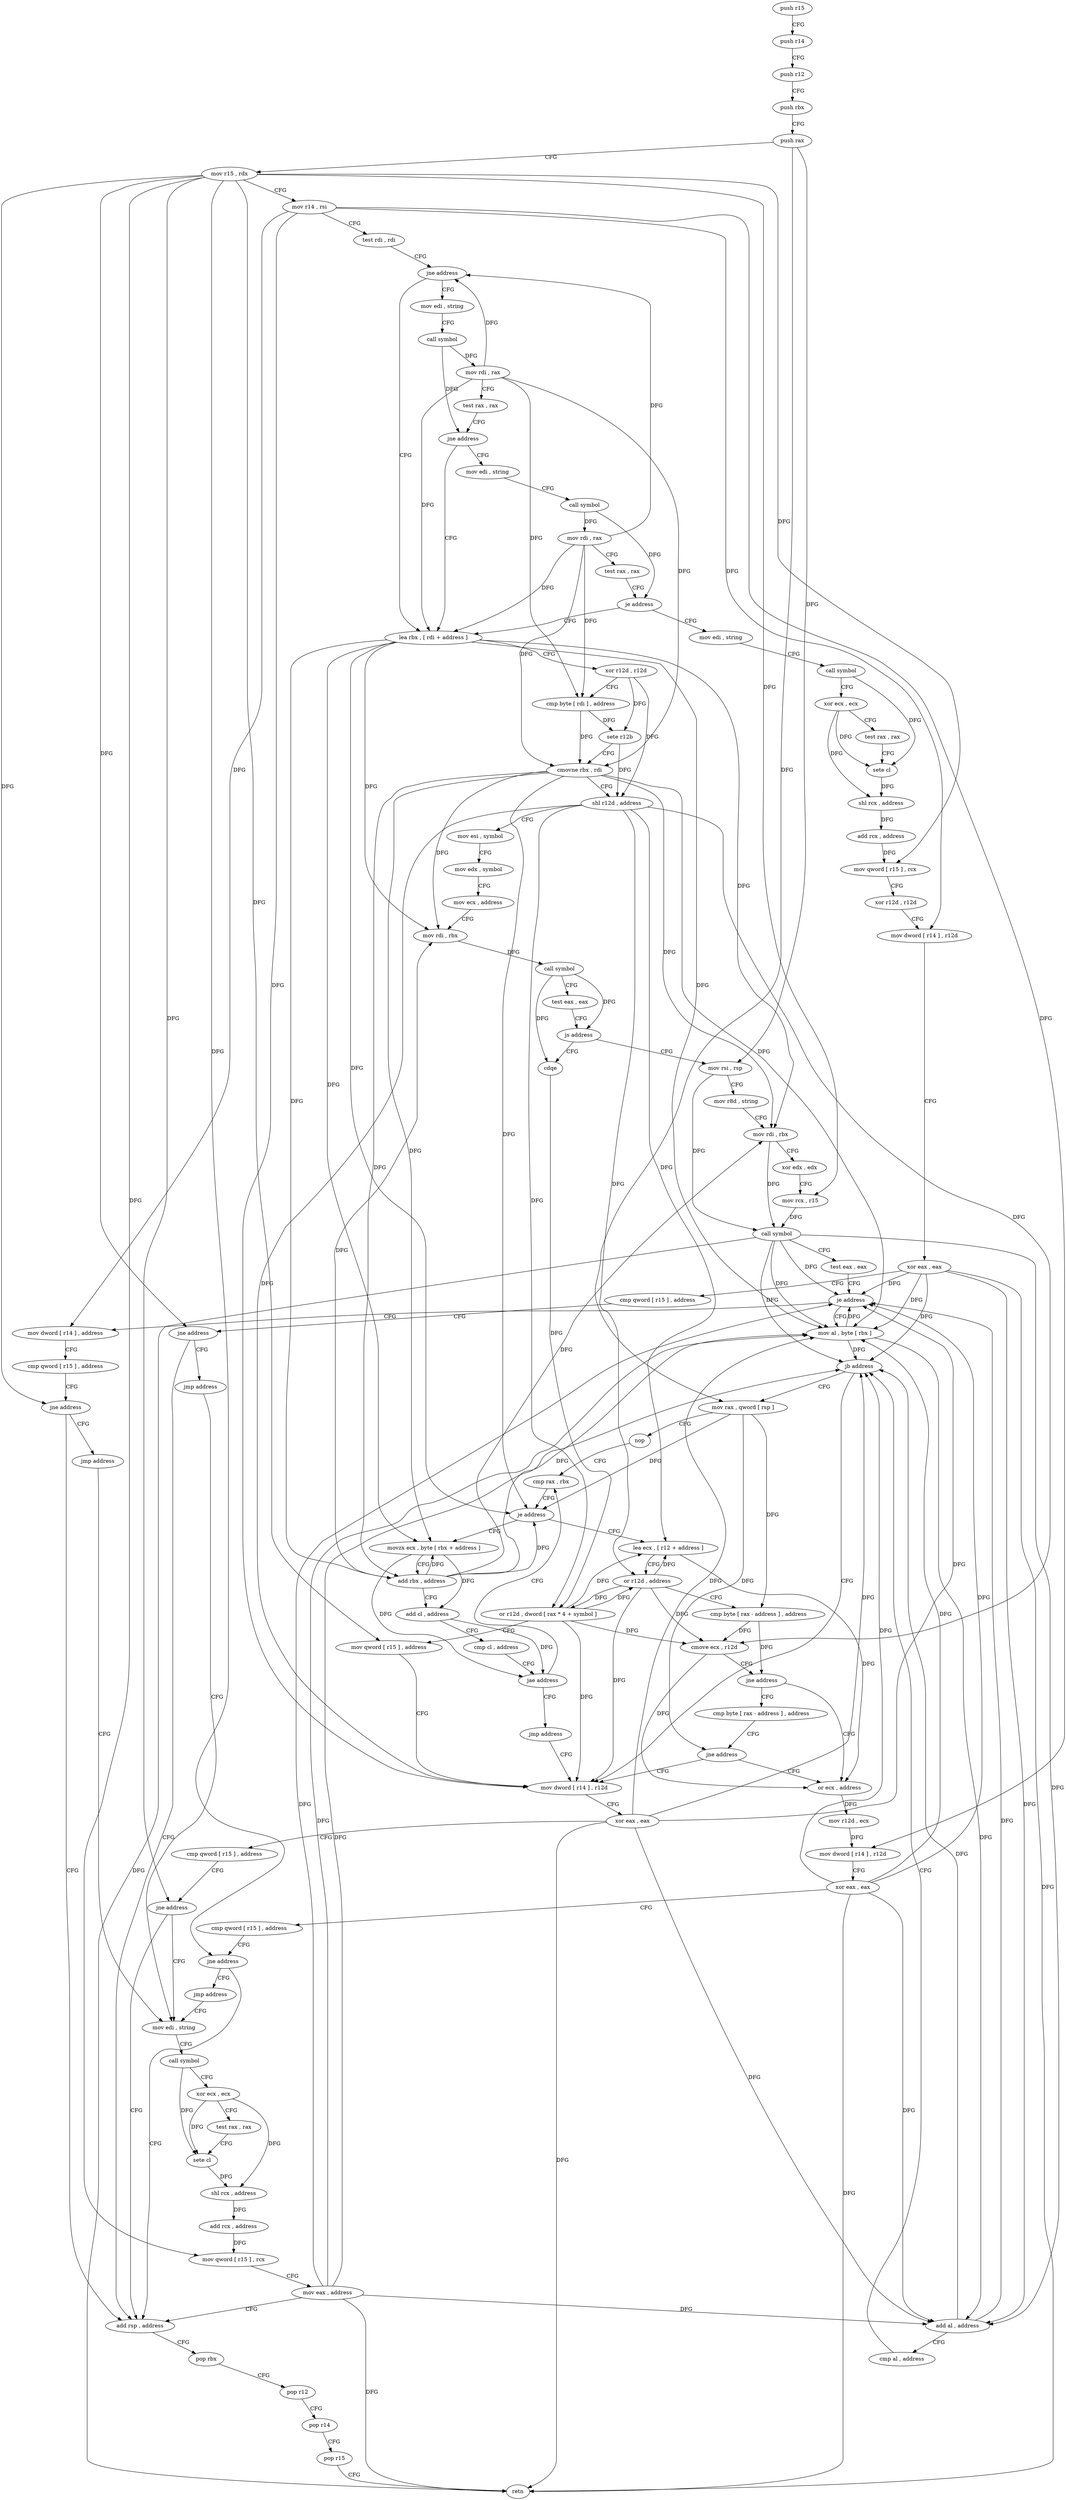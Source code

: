digraph "func" {
"4228624" [label = "push r15" ]
"4228626" [label = "push r14" ]
"4228628" [label = "push r12" ]
"4228630" [label = "push rbx" ]
"4228631" [label = "push rax" ]
"4228632" [label = "mov r15 , rdx" ]
"4228635" [label = "mov r14 , rsi" ]
"4228638" [label = "test rdi , rdi" ]
"4228641" [label = "jne address" ]
"4228683" [label = "lea rbx , [ rdi + address ]" ]
"4228643" [label = "mov edi , string" ]
"4228687" [label = "xor r12d , r12d" ]
"4228690" [label = "cmp byte [ rdi ] , address" ]
"4228693" [label = "sete r12b" ]
"4228697" [label = "cmovne rbx , rdi" ]
"4228701" [label = "shl r12d , address" ]
"4228705" [label = "mov esi , symbol" ]
"4228710" [label = "mov edx , symbol" ]
"4228715" [label = "mov ecx , address" ]
"4228720" [label = "mov rdi , rbx" ]
"4228723" [label = "call symbol" ]
"4228728" [label = "test eax , eax" ]
"4228730" [label = "js address" ]
"4228809" [label = "mov rsi , rsp" ]
"4228732" [label = "cdqe" ]
"4228648" [label = "call symbol" ]
"4228653" [label = "mov rdi , rax" ]
"4228656" [label = "test rax , rax" ]
"4228659" [label = "jne address" ]
"4228661" [label = "mov edi , string" ]
"4228812" [label = "mov r8d , string" ]
"4228818" [label = "mov rdi , rbx" ]
"4228821" [label = "xor edx , edx" ]
"4228823" [label = "mov rcx , r15" ]
"4228826" [label = "call symbol" ]
"4228831" [label = "test eax , eax" ]
"4228833" [label = "je address" ]
"4228850" [label = "mov al , byte [ rbx ]" ]
"4228835" [label = "mov dword [ r14 ] , address" ]
"4228734" [label = "or r12d , dword [ rax * 4 + symbol ]" ]
"4228742" [label = "mov qword [ r15 ] , address" ]
"4228749" [label = "mov dword [ r14 ] , r12d" ]
"4228666" [label = "call symbol" ]
"4228671" [label = "mov rdi , rax" ]
"4228674" [label = "test rax , rax" ]
"4228677" [label = "je address" ]
"4228890" [label = "mov edi , string" ]
"4228852" [label = "add al , address" ]
"4228854" [label = "cmp al , address" ]
"4228856" [label = "jb address" ]
"4228858" [label = "mov rax , qword [ rsp ]" ]
"4228842" [label = "cmp qword [ r15 ] , address" ]
"4228846" [label = "jne address" ]
"4228797" [label = "add rsp , address" ]
"4228848" [label = "jmp address" ]
"4228801" [label = "pop rbx" ]
"4228802" [label = "pop r12" ]
"4228804" [label = "pop r14" ]
"4228806" [label = "pop r15" ]
"4228808" [label = "retn" ]
"4228760" [label = "mov edi , string" ]
"4228765" [label = "call symbol" ]
"4228770" [label = "xor ecx , ecx" ]
"4228772" [label = "test rax , rax" ]
"4228775" [label = "sete cl" ]
"4228778" [label = "shl rcx , address" ]
"4228782" [label = "add rcx , address" ]
"4228789" [label = "mov qword [ r15 ] , rcx" ]
"4228792" [label = "mov eax , address" ]
"4228895" [label = "call symbol" ]
"4228900" [label = "xor ecx , ecx" ]
"4228902" [label = "test rax , rax" ]
"4228905" [label = "sete cl" ]
"4228908" [label = "shl rcx , address" ]
"4228912" [label = "add rcx , address" ]
"4228919" [label = "mov qword [ r15 ] , rcx" ]
"4228922" [label = "xor r12d , r12d" ]
"4228925" [label = "mov dword [ r14 ] , r12d" ]
"4228928" [label = "xor eax , eax" ]
"4228930" [label = "cmp qword [ r15 ] , address" ]
"4228934" [label = "jne address" ]
"4228940" [label = "jmp address" ]
"4228752" [label = "xor eax , eax" ]
"4228754" [label = "cmp qword [ r15 ] , address" ]
"4228758" [label = "jne address" ]
"4228862" [label = "nop" ]
"4228864" [label = "cmp rax , rbx" ]
"4228945" [label = "lea ecx , [ r12 + address ]" ]
"4228953" [label = "or r12d , address" ]
"4228960" [label = "cmp byte [ rax - address ] , address" ]
"4228964" [label = "cmove ecx , r12d" ]
"4228968" [label = "jne address" ]
"4228980" [label = "or ecx , address" ]
"4228970" [label = "cmp byte [ rax - address ] , address" ]
"4228869" [label = "movzx ecx , byte [ rbx + address ]" ]
"4228873" [label = "add rbx , address" ]
"4228877" [label = "add cl , address" ]
"4228880" [label = "cmp cl , address" ]
"4228883" [label = "jae address" ]
"4228885" [label = "jmp address" ]
"4228983" [label = "mov r12d , ecx" ]
"4228986" [label = "mov dword [ r14 ] , r12d" ]
"4228989" [label = "xor eax , eax" ]
"4228991" [label = "cmp qword [ r15 ] , address" ]
"4228995" [label = "jne address" ]
"4229001" [label = "jmp address" ]
"4228974" [label = "jne address" ]
"4228867" [label = "je address" ]
"4228624" -> "4228626" [ label = "CFG" ]
"4228626" -> "4228628" [ label = "CFG" ]
"4228628" -> "4228630" [ label = "CFG" ]
"4228630" -> "4228631" [ label = "CFG" ]
"4228631" -> "4228632" [ label = "CFG" ]
"4228631" -> "4228858" [ label = "DFG" ]
"4228631" -> "4228809" [ label = "DFG" ]
"4228632" -> "4228635" [ label = "CFG" ]
"4228632" -> "4228823" [ label = "DFG" ]
"4228632" -> "4228742" [ label = "DFG" ]
"4228632" -> "4228919" [ label = "DFG" ]
"4228632" -> "4228934" [ label = "DFG" ]
"4228632" -> "4228846" [ label = "DFG" ]
"4228632" -> "4228758" [ label = "DFG" ]
"4228632" -> "4228789" [ label = "DFG" ]
"4228632" -> "4228995" [ label = "DFG" ]
"4228635" -> "4228638" [ label = "CFG" ]
"4228635" -> "4228925" [ label = "DFG" ]
"4228635" -> "4228835" [ label = "DFG" ]
"4228635" -> "4228749" [ label = "DFG" ]
"4228635" -> "4228986" [ label = "DFG" ]
"4228638" -> "4228641" [ label = "CFG" ]
"4228641" -> "4228683" [ label = "CFG" ]
"4228641" -> "4228643" [ label = "CFG" ]
"4228683" -> "4228687" [ label = "CFG" ]
"4228683" -> "4228720" [ label = "DFG" ]
"4228683" -> "4228818" [ label = "DFG" ]
"4228683" -> "4228850" [ label = "DFG" ]
"4228683" -> "4228867" [ label = "DFG" ]
"4228683" -> "4228869" [ label = "DFG" ]
"4228683" -> "4228873" [ label = "DFG" ]
"4228643" -> "4228648" [ label = "CFG" ]
"4228687" -> "4228690" [ label = "CFG" ]
"4228687" -> "4228693" [ label = "DFG" ]
"4228687" -> "4228701" [ label = "DFG" ]
"4228690" -> "4228693" [ label = "DFG" ]
"4228690" -> "4228697" [ label = "DFG" ]
"4228693" -> "4228697" [ label = "CFG" ]
"4228693" -> "4228701" [ label = "DFG" ]
"4228697" -> "4228701" [ label = "CFG" ]
"4228697" -> "4228720" [ label = "DFG" ]
"4228697" -> "4228818" [ label = "DFG" ]
"4228697" -> "4228850" [ label = "DFG" ]
"4228697" -> "4228867" [ label = "DFG" ]
"4228697" -> "4228869" [ label = "DFG" ]
"4228697" -> "4228873" [ label = "DFG" ]
"4228701" -> "4228705" [ label = "CFG" ]
"4228701" -> "4228734" [ label = "DFG" ]
"4228701" -> "4228749" [ label = "DFG" ]
"4228701" -> "4228945" [ label = "DFG" ]
"4228701" -> "4228953" [ label = "DFG" ]
"4228701" -> "4228964" [ label = "DFG" ]
"4228705" -> "4228710" [ label = "CFG" ]
"4228710" -> "4228715" [ label = "CFG" ]
"4228715" -> "4228720" [ label = "CFG" ]
"4228720" -> "4228723" [ label = "DFG" ]
"4228723" -> "4228728" [ label = "CFG" ]
"4228723" -> "4228730" [ label = "DFG" ]
"4228723" -> "4228732" [ label = "DFG" ]
"4228728" -> "4228730" [ label = "CFG" ]
"4228730" -> "4228809" [ label = "CFG" ]
"4228730" -> "4228732" [ label = "CFG" ]
"4228809" -> "4228812" [ label = "CFG" ]
"4228809" -> "4228826" [ label = "DFG" ]
"4228732" -> "4228734" [ label = "DFG" ]
"4228648" -> "4228653" [ label = "DFG" ]
"4228648" -> "4228659" [ label = "DFG" ]
"4228653" -> "4228656" [ label = "CFG" ]
"4228653" -> "4228641" [ label = "DFG" ]
"4228653" -> "4228683" [ label = "DFG" ]
"4228653" -> "4228690" [ label = "DFG" ]
"4228653" -> "4228697" [ label = "DFG" ]
"4228656" -> "4228659" [ label = "CFG" ]
"4228659" -> "4228683" [ label = "CFG" ]
"4228659" -> "4228661" [ label = "CFG" ]
"4228661" -> "4228666" [ label = "CFG" ]
"4228812" -> "4228818" [ label = "CFG" ]
"4228818" -> "4228821" [ label = "CFG" ]
"4228818" -> "4228826" [ label = "DFG" ]
"4228821" -> "4228823" [ label = "CFG" ]
"4228823" -> "4228826" [ label = "DFG" ]
"4228826" -> "4228831" [ label = "CFG" ]
"4228826" -> "4228833" [ label = "DFG" ]
"4228826" -> "4228850" [ label = "DFG" ]
"4228826" -> "4228852" [ label = "DFG" ]
"4228826" -> "4228856" [ label = "DFG" ]
"4228826" -> "4228808" [ label = "DFG" ]
"4228831" -> "4228833" [ label = "CFG" ]
"4228833" -> "4228850" [ label = "CFG" ]
"4228833" -> "4228835" [ label = "CFG" ]
"4228850" -> "4228852" [ label = "DFG" ]
"4228850" -> "4228833" [ label = "DFG" ]
"4228850" -> "4228856" [ label = "DFG" ]
"4228835" -> "4228842" [ label = "CFG" ]
"4228734" -> "4228742" [ label = "CFG" ]
"4228734" -> "4228749" [ label = "DFG" ]
"4228734" -> "4228945" [ label = "DFG" ]
"4228734" -> "4228953" [ label = "DFG" ]
"4228734" -> "4228964" [ label = "DFG" ]
"4228742" -> "4228749" [ label = "CFG" ]
"4228749" -> "4228752" [ label = "CFG" ]
"4228666" -> "4228671" [ label = "DFG" ]
"4228666" -> "4228677" [ label = "DFG" ]
"4228671" -> "4228674" [ label = "CFG" ]
"4228671" -> "4228641" [ label = "DFG" ]
"4228671" -> "4228683" [ label = "DFG" ]
"4228671" -> "4228690" [ label = "DFG" ]
"4228671" -> "4228697" [ label = "DFG" ]
"4228674" -> "4228677" [ label = "CFG" ]
"4228677" -> "4228890" [ label = "CFG" ]
"4228677" -> "4228683" [ label = "CFG" ]
"4228890" -> "4228895" [ label = "CFG" ]
"4228852" -> "4228854" [ label = "CFG" ]
"4228852" -> "4228833" [ label = "DFG" ]
"4228852" -> "4228856" [ label = "DFG" ]
"4228854" -> "4228856" [ label = "CFG" ]
"4228856" -> "4228749" [ label = "CFG" ]
"4228856" -> "4228858" [ label = "CFG" ]
"4228858" -> "4228862" [ label = "CFG" ]
"4228858" -> "4228867" [ label = "DFG" ]
"4228858" -> "4228960" [ label = "DFG" ]
"4228858" -> "4228974" [ label = "DFG" ]
"4228842" -> "4228846" [ label = "CFG" ]
"4228846" -> "4228797" [ label = "CFG" ]
"4228846" -> "4228848" [ label = "CFG" ]
"4228797" -> "4228801" [ label = "CFG" ]
"4228848" -> "4228760" [ label = "CFG" ]
"4228801" -> "4228802" [ label = "CFG" ]
"4228802" -> "4228804" [ label = "CFG" ]
"4228804" -> "4228806" [ label = "CFG" ]
"4228806" -> "4228808" [ label = "CFG" ]
"4228760" -> "4228765" [ label = "CFG" ]
"4228765" -> "4228770" [ label = "CFG" ]
"4228765" -> "4228775" [ label = "DFG" ]
"4228770" -> "4228772" [ label = "CFG" ]
"4228770" -> "4228775" [ label = "DFG" ]
"4228770" -> "4228778" [ label = "DFG" ]
"4228772" -> "4228775" [ label = "CFG" ]
"4228775" -> "4228778" [ label = "DFG" ]
"4228778" -> "4228782" [ label = "DFG" ]
"4228782" -> "4228789" [ label = "DFG" ]
"4228789" -> "4228792" [ label = "CFG" ]
"4228792" -> "4228797" [ label = "CFG" ]
"4228792" -> "4228833" [ label = "DFG" ]
"4228792" -> "4228852" [ label = "DFG" ]
"4228792" -> "4228856" [ label = "DFG" ]
"4228792" -> "4228850" [ label = "DFG" ]
"4228792" -> "4228808" [ label = "DFG" ]
"4228895" -> "4228900" [ label = "CFG" ]
"4228895" -> "4228905" [ label = "DFG" ]
"4228900" -> "4228902" [ label = "CFG" ]
"4228900" -> "4228905" [ label = "DFG" ]
"4228900" -> "4228908" [ label = "DFG" ]
"4228902" -> "4228905" [ label = "CFG" ]
"4228905" -> "4228908" [ label = "DFG" ]
"4228908" -> "4228912" [ label = "DFG" ]
"4228912" -> "4228919" [ label = "DFG" ]
"4228919" -> "4228922" [ label = "CFG" ]
"4228922" -> "4228925" [ label = "CFG" ]
"4228925" -> "4228928" [ label = "CFG" ]
"4228928" -> "4228930" [ label = "CFG" ]
"4228928" -> "4228833" [ label = "DFG" ]
"4228928" -> "4228850" [ label = "DFG" ]
"4228928" -> "4228852" [ label = "DFG" ]
"4228928" -> "4228856" [ label = "DFG" ]
"4228928" -> "4228808" [ label = "DFG" ]
"4228930" -> "4228934" [ label = "CFG" ]
"4228934" -> "4228797" [ label = "CFG" ]
"4228934" -> "4228940" [ label = "CFG" ]
"4228940" -> "4228760" [ label = "CFG" ]
"4228752" -> "4228754" [ label = "CFG" ]
"4228752" -> "4228833" [ label = "DFG" ]
"4228752" -> "4228852" [ label = "DFG" ]
"4228752" -> "4228856" [ label = "DFG" ]
"4228752" -> "4228850" [ label = "DFG" ]
"4228752" -> "4228808" [ label = "DFG" ]
"4228754" -> "4228758" [ label = "CFG" ]
"4228758" -> "4228797" [ label = "CFG" ]
"4228758" -> "4228760" [ label = "CFG" ]
"4228862" -> "4228864" [ label = "CFG" ]
"4228864" -> "4228867" [ label = "CFG" ]
"4228945" -> "4228953" [ label = "CFG" ]
"4228945" -> "4228980" [ label = "DFG" ]
"4228953" -> "4228960" [ label = "CFG" ]
"4228953" -> "4228749" [ label = "DFG" ]
"4228953" -> "4228945" [ label = "DFG" ]
"4228953" -> "4228734" [ label = "DFG" ]
"4228953" -> "4228964" [ label = "DFG" ]
"4228960" -> "4228964" [ label = "DFG" ]
"4228960" -> "4228968" [ label = "DFG" ]
"4228964" -> "4228968" [ label = "CFG" ]
"4228964" -> "4228980" [ label = "DFG" ]
"4228968" -> "4228980" [ label = "CFG" ]
"4228968" -> "4228970" [ label = "CFG" ]
"4228980" -> "4228983" [ label = "DFG" ]
"4228970" -> "4228974" [ label = "CFG" ]
"4228869" -> "4228873" [ label = "CFG" ]
"4228869" -> "4228877" [ label = "DFG" ]
"4228869" -> "4228883" [ label = "DFG" ]
"4228873" -> "4228877" [ label = "CFG" ]
"4228873" -> "4228720" [ label = "DFG" ]
"4228873" -> "4228818" [ label = "DFG" ]
"4228873" -> "4228850" [ label = "DFG" ]
"4228873" -> "4228867" [ label = "DFG" ]
"4228873" -> "4228869" [ label = "DFG" ]
"4228877" -> "4228880" [ label = "CFG" ]
"4228877" -> "4228883" [ label = "DFG" ]
"4228880" -> "4228883" [ label = "CFG" ]
"4228883" -> "4228864" [ label = "CFG" ]
"4228883" -> "4228885" [ label = "CFG" ]
"4228885" -> "4228749" [ label = "CFG" ]
"4228983" -> "4228986" [ label = "DFG" ]
"4228986" -> "4228989" [ label = "CFG" ]
"4228989" -> "4228991" [ label = "CFG" ]
"4228989" -> "4228833" [ label = "DFG" ]
"4228989" -> "4228852" [ label = "DFG" ]
"4228989" -> "4228856" [ label = "DFG" ]
"4228989" -> "4228850" [ label = "DFG" ]
"4228989" -> "4228808" [ label = "DFG" ]
"4228991" -> "4228995" [ label = "CFG" ]
"4228995" -> "4228797" [ label = "CFG" ]
"4228995" -> "4229001" [ label = "CFG" ]
"4229001" -> "4228760" [ label = "CFG" ]
"4228974" -> "4228749" [ label = "CFG" ]
"4228974" -> "4228980" [ label = "CFG" ]
"4228867" -> "4228945" [ label = "CFG" ]
"4228867" -> "4228869" [ label = "CFG" ]
}
